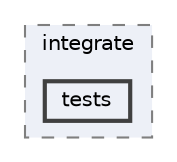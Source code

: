 digraph "/home/jam/Research/IRES-2025/dev/src/llm-scripts/testing/hypothesis-testing/hyp-env/lib/python3.12/site-packages/scipy/integrate/tests"
{
 // LATEX_PDF_SIZE
  bgcolor="transparent";
  edge [fontname=Helvetica,fontsize=10,labelfontname=Helvetica,labelfontsize=10];
  node [fontname=Helvetica,fontsize=10,shape=box,height=0.2,width=0.4];
  compound=true
  subgraph clusterdir_10c9c8e5951eba921ae7df107027d415 {
    graph [ bgcolor="#edf0f7", pencolor="grey50", label="integrate", fontname=Helvetica,fontsize=10 style="filled,dashed", URL="dir_10c9c8e5951eba921ae7df107027d415.html",tooltip=""]
  dir_9b92d43e69747ec5338758f8cf2010fd [label="tests", fillcolor="#edf0f7", color="grey25", style="filled,bold", URL="dir_9b92d43e69747ec5338758f8cf2010fd.html",tooltip=""];
  }
}
